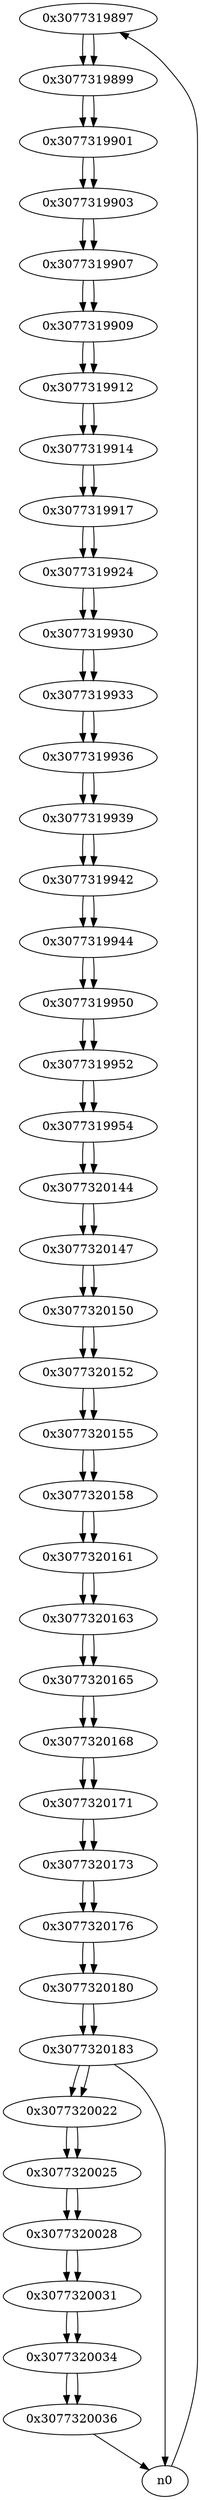 digraph G{
/* nodes */
  n1 [label="0x3077319897"]
  n2 [label="0x3077319899"]
  n3 [label="0x3077319901"]
  n4 [label="0x3077319903"]
  n5 [label="0x3077319907"]
  n6 [label="0x3077319909"]
  n7 [label="0x3077319912"]
  n8 [label="0x3077319914"]
  n9 [label="0x3077319917"]
  n10 [label="0x3077319924"]
  n11 [label="0x3077319930"]
  n12 [label="0x3077319933"]
  n13 [label="0x3077319936"]
  n14 [label="0x3077319939"]
  n15 [label="0x3077319942"]
  n16 [label="0x3077319944"]
  n17 [label="0x3077319950"]
  n18 [label="0x3077319952"]
  n19 [label="0x3077319954"]
  n20 [label="0x3077320144"]
  n21 [label="0x3077320147"]
  n22 [label="0x3077320150"]
  n23 [label="0x3077320152"]
  n24 [label="0x3077320155"]
  n25 [label="0x3077320158"]
  n26 [label="0x3077320161"]
  n27 [label="0x3077320163"]
  n28 [label="0x3077320165"]
  n29 [label="0x3077320168"]
  n30 [label="0x3077320171"]
  n31 [label="0x3077320173"]
  n32 [label="0x3077320176"]
  n33 [label="0x3077320180"]
  n34 [label="0x3077320183"]
  n35 [label="0x3077320022"]
  n36 [label="0x3077320025"]
  n37 [label="0x3077320028"]
  n38 [label="0x3077320031"]
  n39 [label="0x3077320034"]
  n40 [label="0x3077320036"]
/* edges */
n1 -> n2;
n0 -> n1;
n2 -> n3;
n1 -> n2;
n3 -> n4;
n2 -> n3;
n4 -> n5;
n3 -> n4;
n5 -> n6;
n4 -> n5;
n6 -> n7;
n5 -> n6;
n7 -> n8;
n6 -> n7;
n8 -> n9;
n7 -> n8;
n9 -> n10;
n8 -> n9;
n10 -> n11;
n9 -> n10;
n11 -> n12;
n10 -> n11;
n12 -> n13;
n11 -> n12;
n13 -> n14;
n12 -> n13;
n14 -> n15;
n13 -> n14;
n15 -> n16;
n14 -> n15;
n16 -> n17;
n15 -> n16;
n17 -> n18;
n16 -> n17;
n18 -> n19;
n17 -> n18;
n19 -> n20;
n18 -> n19;
n20 -> n21;
n19 -> n20;
n21 -> n22;
n20 -> n21;
n22 -> n23;
n21 -> n22;
n23 -> n24;
n22 -> n23;
n24 -> n25;
n23 -> n24;
n25 -> n26;
n24 -> n25;
n26 -> n27;
n25 -> n26;
n27 -> n28;
n26 -> n27;
n28 -> n29;
n27 -> n28;
n29 -> n30;
n28 -> n29;
n30 -> n31;
n29 -> n30;
n31 -> n32;
n30 -> n31;
n32 -> n33;
n31 -> n32;
n33 -> n34;
n32 -> n33;
n34 -> n35;
n34 -> n0;
n33 -> n34;
n35 -> n36;
n34 -> n35;
n36 -> n37;
n35 -> n36;
n37 -> n38;
n36 -> n37;
n38 -> n39;
n37 -> n38;
n39 -> n40;
n38 -> n39;
n40 -> n0;
n39 -> n40;
}
